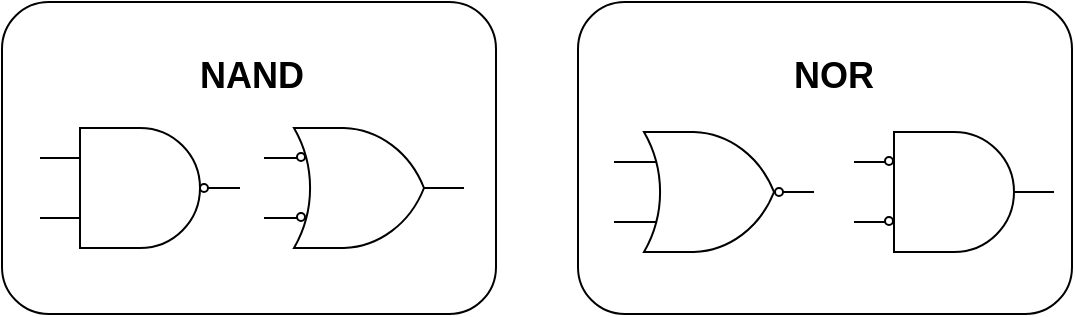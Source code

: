 <mxfile version="14.1.8" type="device"><diagram id="2Ffm9hLsEM3r6UlglW5s" name="第 1 页"><mxGraphModel dx="1486" dy="806" grid="0" gridSize="10" guides="1" tooltips="1" connect="1" arrows="1" fold="1" page="0" pageScale="1" pageWidth="827" pageHeight="1169" math="0" shadow="0"><root><mxCell id="0"/><mxCell id="1" parent="0"/><mxCell id="GJUaR0jmeAhmJavwgUzb-21" value="" style="rounded=1;whiteSpace=wrap;html=1;fontSize=18;" vertex="1" parent="1"><mxGeometry x="264" y="151" width="247" height="156" as="geometry"/></mxCell><mxCell id="GJUaR0jmeAhmJavwgUzb-19" value="" style="rounded=1;whiteSpace=wrap;html=1;fontSize=18;" vertex="1" parent="1"><mxGeometry x="-24" y="151" width="247" height="156" as="geometry"/></mxCell><mxCell id="GJUaR0jmeAhmJavwgUzb-5" value="" style="verticalLabelPosition=bottom;shadow=0;dashed=0;align=center;html=1;verticalAlign=top;shape=mxgraph.electrical.logic_gates.logic_gate;operation=and;negating=1;" vertex="1" parent="1"><mxGeometry x="-5" y="214" width="100" height="60" as="geometry"/></mxCell><mxCell id="GJUaR0jmeAhmJavwgUzb-8" value="&lt;b&gt;NAND&lt;/b&gt;" style="text;html=1;strokeColor=none;fillColor=none;align=center;verticalAlign=middle;whiteSpace=wrap;rounded=0;fontSize=18;" vertex="1" parent="1"><mxGeometry x="81" y="178" width="40" height="20" as="geometry"/></mxCell><mxCell id="GJUaR0jmeAhmJavwgUzb-9" value="" style="group" vertex="1" connectable="0" parent="1"><mxGeometry x="107" y="214" width="100" height="60" as="geometry"/></mxCell><mxCell id="GJUaR0jmeAhmJavwgUzb-3" value="" style="verticalLabelPosition=bottom;shadow=0;dashed=0;align=center;html=1;verticalAlign=top;shape=mxgraph.electrical.logic_gates.logic_gate;operation=or;" vertex="1" parent="GJUaR0jmeAhmJavwgUzb-9"><mxGeometry width="100" height="60" as="geometry"/></mxCell><mxCell id="GJUaR0jmeAhmJavwgUzb-6" value="" style="verticalLabelPosition=bottom;shadow=0;dashed=0;align=center;html=1;verticalAlign=top;shape=mxgraph.electrical.logic_gates.inverting_contact;" vertex="1" parent="GJUaR0jmeAhmJavwgUzb-9"><mxGeometry x="16" y="12" width="5" height="5" as="geometry"/></mxCell><mxCell id="GJUaR0jmeAhmJavwgUzb-7" value="" style="verticalLabelPosition=bottom;shadow=0;dashed=0;align=center;html=1;verticalAlign=top;shape=mxgraph.electrical.logic_gates.inverting_contact;" vertex="1" parent="GJUaR0jmeAhmJavwgUzb-9"><mxGeometry x="16" y="42" width="5" height="5" as="geometry"/></mxCell><mxCell id="GJUaR0jmeAhmJavwgUzb-11" value="" style="verticalLabelPosition=bottom;shadow=0;dashed=0;align=center;html=1;verticalAlign=top;shape=mxgraph.electrical.logic_gates.logic_gate;operation=or;fontSize=18;" vertex="1" parent="1"><mxGeometry x="282" y="216" width="100" height="60" as="geometry"/></mxCell><mxCell id="GJUaR0jmeAhmJavwgUzb-12" value="" style="verticalLabelPosition=bottom;shadow=0;dashed=0;align=center;html=1;verticalAlign=top;shape=mxgraph.electrical.logic_gates.inverting_contact;fontSize=18;" vertex="1" parent="1"><mxGeometry x="362" y="243.5" width="5" height="5" as="geometry"/></mxCell><mxCell id="GJUaR0jmeAhmJavwgUzb-18" value="" style="group" vertex="1" connectable="0" parent="1"><mxGeometry x="402" y="216" width="100" height="60" as="geometry"/></mxCell><mxCell id="GJUaR0jmeAhmJavwgUzb-14" value="" style="verticalLabelPosition=bottom;shadow=0;dashed=0;align=center;html=1;verticalAlign=top;shape=mxgraph.electrical.logic_gates.logic_gate;operation=and;fontSize=18;" vertex="1" parent="GJUaR0jmeAhmJavwgUzb-18"><mxGeometry width="100" height="60" as="geometry"/></mxCell><mxCell id="GJUaR0jmeAhmJavwgUzb-15" value="" style="verticalLabelPosition=bottom;shadow=0;dashed=0;align=center;html=1;verticalAlign=top;shape=mxgraph.electrical.logic_gates.inverting_contact;fontSize=18;" vertex="1" parent="GJUaR0jmeAhmJavwgUzb-18"><mxGeometry x="15" y="12" width="5" height="5" as="geometry"/></mxCell><mxCell id="GJUaR0jmeAhmJavwgUzb-17" value="" style="verticalLabelPosition=bottom;shadow=0;dashed=0;align=center;html=1;verticalAlign=top;shape=mxgraph.electrical.logic_gates.inverting_contact;fontSize=18;" vertex="1" parent="GJUaR0jmeAhmJavwgUzb-18"><mxGeometry x="15" y="42" width="5" height="5" as="geometry"/></mxCell><mxCell id="GJUaR0jmeAhmJavwgUzb-20" value="&lt;b&gt;NOR&lt;/b&gt;" style="text;html=1;strokeColor=none;fillColor=none;align=center;verticalAlign=middle;whiteSpace=wrap;rounded=0;fontSize=18;" vertex="1" parent="1"><mxGeometry x="371.5" y="178" width="40" height="20" as="geometry"/></mxCell></root></mxGraphModel></diagram></mxfile>